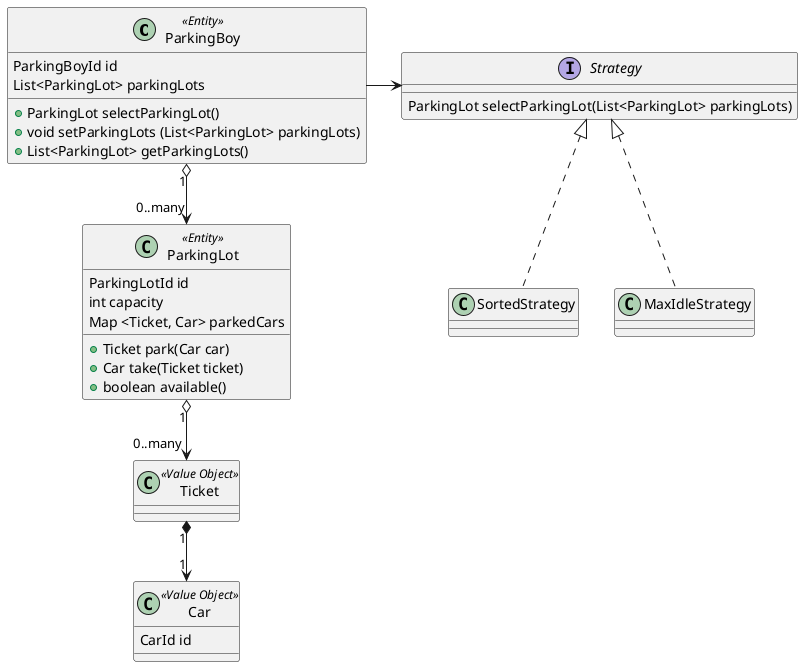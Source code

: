 @startuml

class ParkingBoy << Entity >> {
  ParkingBoyId id
  List<ParkingLot> parkingLots

  + ParkingLot selectParkingLot()
  + void setParkingLots (List<ParkingLot> parkingLots)
  + List<ParkingLot> getParkingLots()
}

interface Strategy {
  ParkingLot selectParkingLot(List<ParkingLot> parkingLots)
}
class SortedStrategy
class MaxIdleStrategy
Strategy <|.. SortedStrategy
Strategy <|.. MaxIdleStrategy
ParkingBoy -> Strategy

class ParkingLot << Entity >> {
  ParkingLotId id
  int capacity
  Map <Ticket, Car> parkedCars

  + Ticket park(Car car)
  + Car take(Ticket ticket)
  + boolean available()
}

Class Car << Value Object >> {
    CarId id
}

Class Ticket << Value Object >> {
}

Ticket "1" *--> "1" Car
ParkingLot "1" o--> "0..many" Ticket
ParkingBoy "1" o--> "0..many" ParkingLot

@enduml
